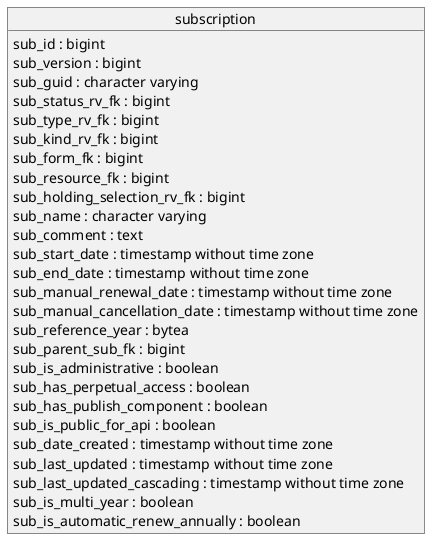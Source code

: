 @startuml

object subscription {
    sub_id : bigint
    sub_version : bigint
    sub_guid : character varying
    sub_status_rv_fk : bigint
    sub_type_rv_fk : bigint
    sub_kind_rv_fk : bigint
    sub_form_fk : bigint
    sub_resource_fk : bigint
    sub_holding_selection_rv_fk : bigint
    sub_name : character varying
    sub_comment : text
    sub_start_date : timestamp without time zone
    sub_end_date : timestamp without time zone
    sub_manual_renewal_date : timestamp without time zone
    sub_manual_cancellation_date : timestamp without time zone
    sub_reference_year : bytea
    sub_parent_sub_fk : bigint
    sub_is_administrative : boolean
    sub_has_perpetual_access : boolean
    sub_has_publish_component : boolean
    sub_is_public_for_api : boolean
    sub_date_created : timestamp without time zone
    sub_last_updated : timestamp without time zone
    sub_last_updated_cascading : timestamp without time zone
    sub_is_multi_year : boolean
    sub_is_automatic_renew_annually : boolean
}

@enduml
